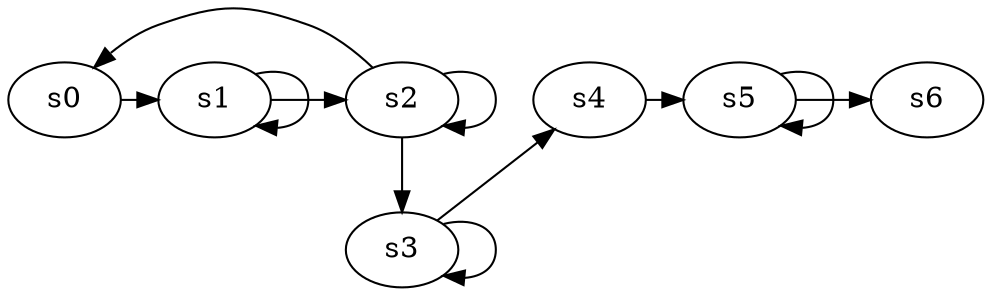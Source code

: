 digraph game_0052_chain_7 {
    s0 [name="s0", player=0, target=1];
    s1 [name="s1", player=1, target=1];
    s2 [name="s2", player=0, target=1];
    s3 [name="s3", player=1, target=1];
    s4 [name="s4", player=0];
    s5 [name="s5", player=1];
    s6 [name="s6", player=0, target=1];

    s0 -> s1 [constraint="time % 5 == 3"];
    s1 -> s2 [constraint="time == 3 || time == 4 || time == 9 || time == 10 || time == 16"];
    s2 -> s3;
    s3 -> s4 [constraint="time % 5 == 0"];
    s4 -> s5 [constraint="time == 3 || time == 9 || time == 16"];
    s5 -> s6 [constraint="time % 2 == 0"];
    s1 -> s1 [constraint="time % 3 == 0"];
    s2 -> s2 [constraint="time % 2 == 0"];
    s2 -> s0 [constraint="!(time % 3 == 0)"];
    s3 -> s3 [constraint="time % 3 == 0"];
    s5 -> s5 [constraint="time % 2 == 0"];
}
